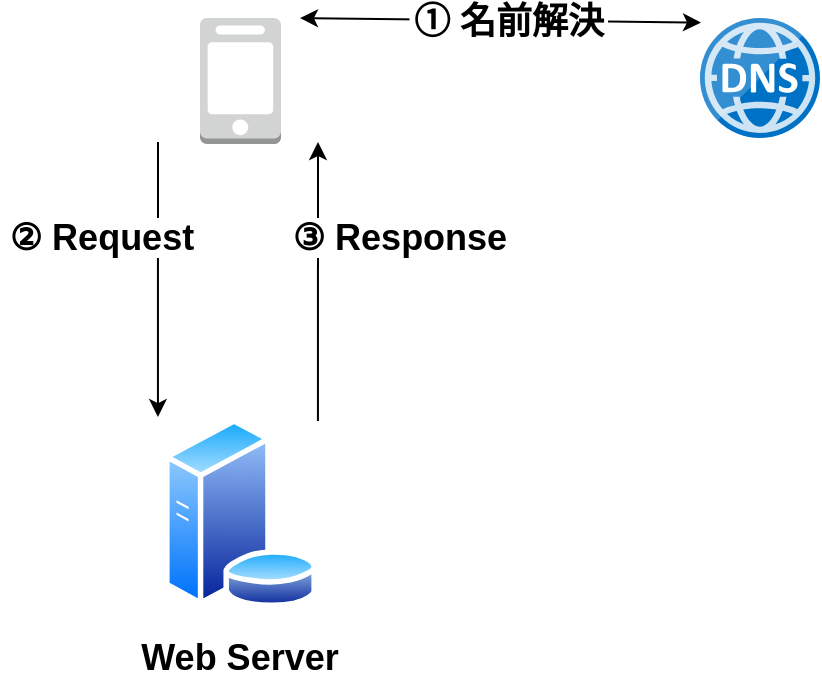 <mxfile version="12.6.5" type="device"><diagram id="2S7kmSMRQKoxNsFbQm87" name="Page-1"><mxGraphModel dx="2082" dy="722" grid="1" gridSize="10" guides="1" tooltips="1" connect="1" arrows="1" fold="1" page="1" pageScale="1" pageWidth="827" pageHeight="1169" math="0" shadow="0"><root><mxCell id="0"/><mxCell id="1" parent="0"/><mxCell id="JCTf0atIdOUaY2rkS-VG-2" value="" style="outlineConnect=0;dashed=0;verticalLabelPosition=bottom;verticalAlign=top;align=center;html=1;shape=mxgraph.aws3.mobile_client;fillColor=#D2D3D3;gradientColor=none;" vertex="1" parent="1"><mxGeometry x="80" y="120" width="40.5" height="63" as="geometry"/></mxCell><mxCell id="JCTf0atIdOUaY2rkS-VG-5" value="" style="aspect=fixed;html=1;points=[];align=center;image;fontSize=12;image=img/lib/mscae/DNS.svg;" vertex="1" parent="1"><mxGeometry x="330" y="120" width="60" height="60" as="geometry"/></mxCell><mxCell id="JCTf0atIdOUaY2rkS-VG-6" value="" style="aspect=fixed;perimeter=ellipsePerimeter;html=1;align=center;shadow=0;dashed=0;spacingTop=3;image;image=img/lib/active_directory/database_server.svg;" vertex="1" parent="1"><mxGeometry x="61.3" y="320" width="77.9" height="95" as="geometry"/></mxCell><mxCell id="JCTf0atIdOUaY2rkS-VG-7" value="" style="endArrow=classic;html=1;entryX=-0.03;entryY=-0.005;entryDx=0;entryDy=0;entryPerimeter=0;" edge="1" parent="1" target="JCTf0atIdOUaY2rkS-VG-6"><mxGeometry width="50" height="50" relative="1" as="geometry"><mxPoint x="59" y="182" as="sourcePoint"/><mxPoint x="190" y="380" as="targetPoint"/></mxGeometry></mxCell><mxCell id="JCTf0atIdOUaY2rkS-VG-8" value="Web Server" style="text;html=1;strokeColor=none;fillColor=none;align=center;verticalAlign=middle;whiteSpace=wrap;rounded=0;fontStyle=1;fontSize=18;" vertex="1" parent="1"><mxGeometry x="30.25" y="430" width="140" height="20" as="geometry"/></mxCell><mxCell id="JCTf0atIdOUaY2rkS-VG-10" value="② Request" style="text;html=1;strokeColor=none;fillColor=#ffffff;align=center;verticalAlign=middle;whiteSpace=wrap;rounded=0;fontStyle=1;fontSize=18;" vertex="1" parent="1"><mxGeometry x="-20" y="220" width="101.75" height="20" as="geometry"/></mxCell><mxCell id="JCTf0atIdOUaY2rkS-VG-11" value="" style="endArrow=classic;html=1;fontSize=18;exitX=0.997;exitY=0.016;exitDx=0;exitDy=0;exitPerimeter=0;" edge="1" parent="1" source="JCTf0atIdOUaY2rkS-VG-6"><mxGeometry width="50" height="50" relative="1" as="geometry"><mxPoint x="200" y="300" as="sourcePoint"/><mxPoint x="139" y="182" as="targetPoint"/></mxGeometry></mxCell><mxCell id="JCTf0atIdOUaY2rkS-VG-13" value="③ Response" style="text;html=1;strokeColor=none;fillColor=#ffffff;align=center;verticalAlign=middle;whiteSpace=wrap;rounded=0;fontStyle=1;fontSize=18;" vertex="1" parent="1"><mxGeometry x="120" y="220" width="120" height="20" as="geometry"/></mxCell><mxCell id="JCTf0atIdOUaY2rkS-VG-19" value="" style="endArrow=classic;startArrow=classic;html=1;fontSize=18;entryX=0.008;entryY=0.038;entryDx=0;entryDy=0;entryPerimeter=0;" edge="1" parent="1"><mxGeometry width="50" height="50" relative="1" as="geometry"><mxPoint x="130" y="120" as="sourcePoint"/><mxPoint x="330.48" y="122.28" as="targetPoint"/></mxGeometry></mxCell><mxCell id="JCTf0atIdOUaY2rkS-VG-20" value="① 名前解決" style="text;html=1;strokeColor=none;fillColor=#ffffff;align=center;verticalAlign=middle;whiteSpace=wrap;rounded=0;fontStyle=1;fontSize=18;" vertex="1" parent="1"><mxGeometry x="184.75" y="112" width="99.25" height="20" as="geometry"/></mxCell></root></mxGraphModel></diagram></mxfile>